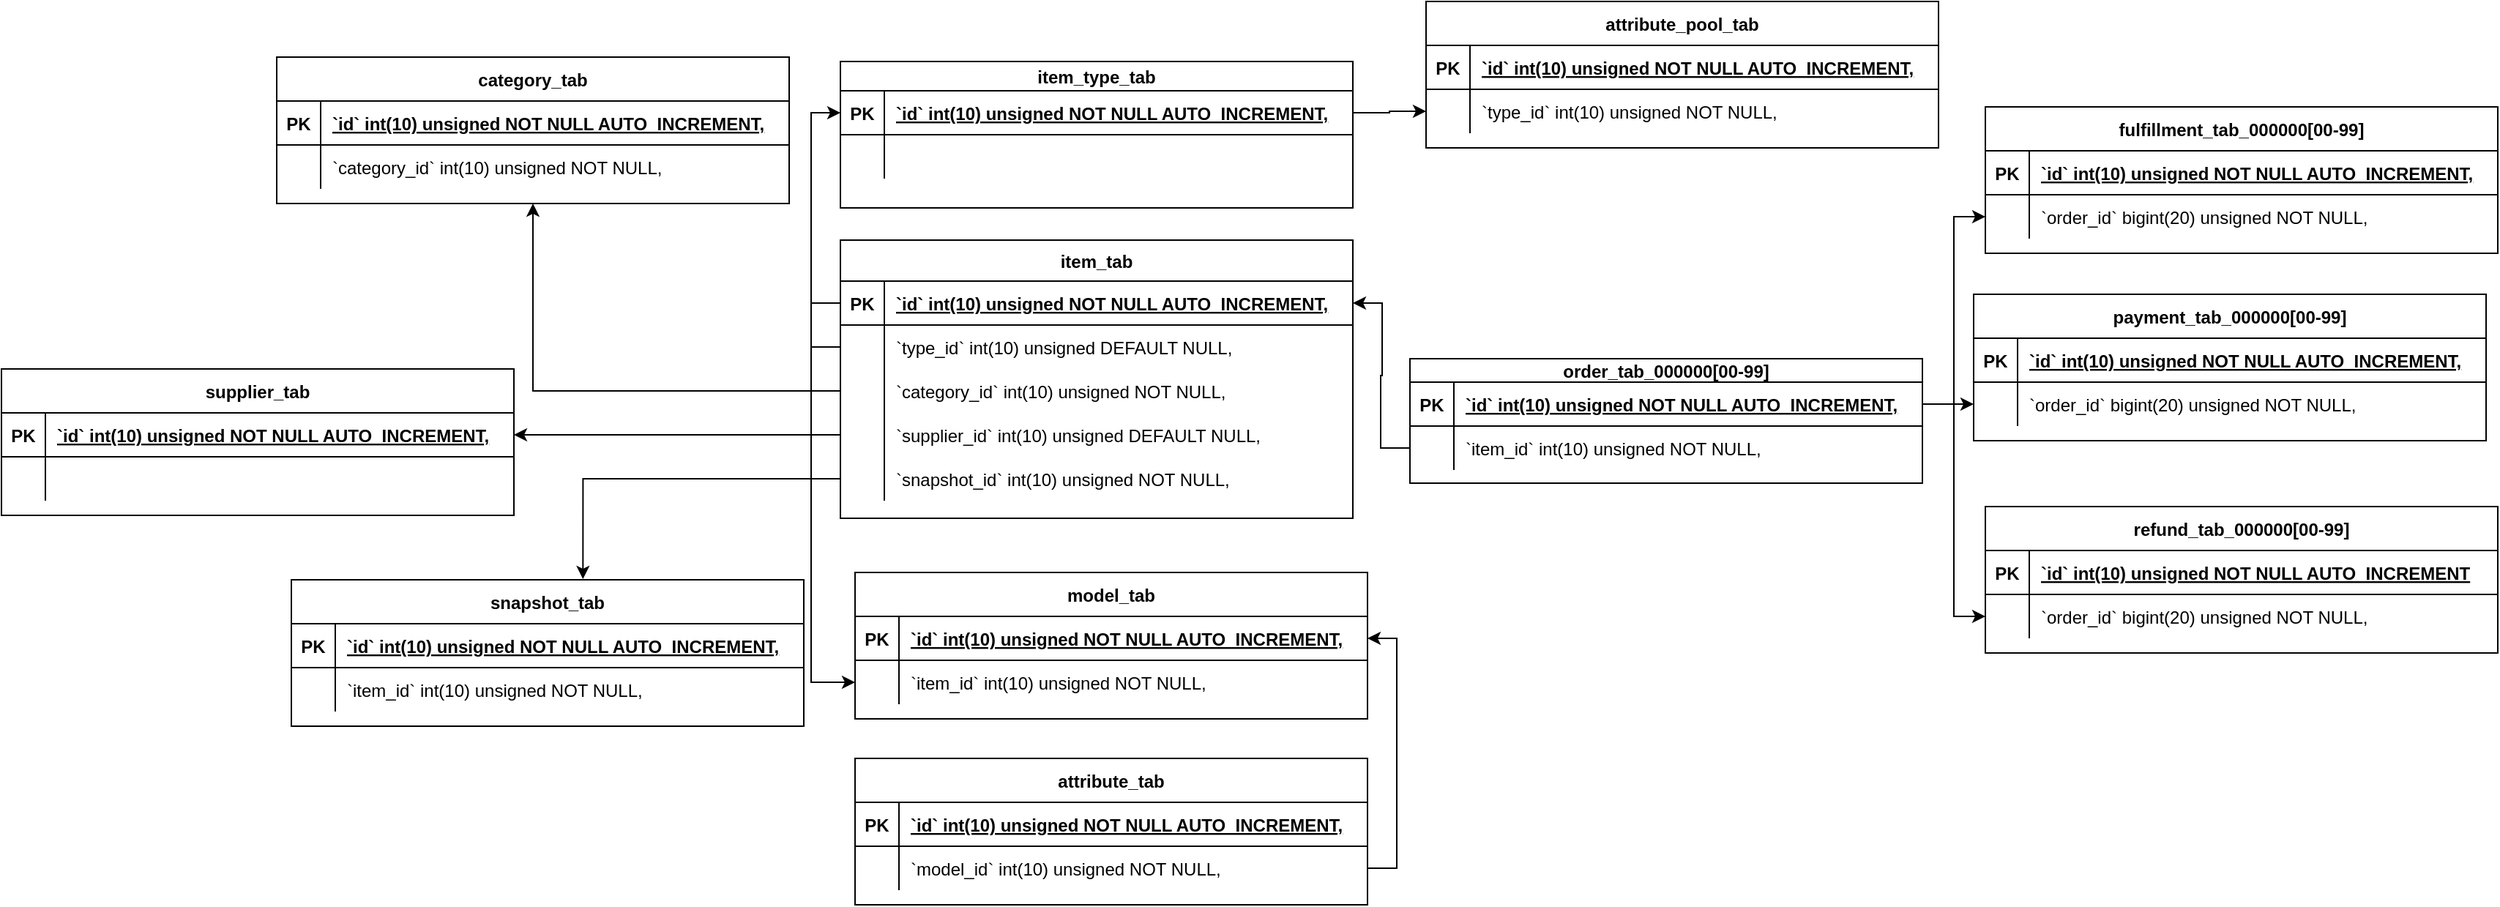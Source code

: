 <mxfile version="20.0.4" type="github">
  <diagram id="YVWz3Q4HVlTAE5PijQze" name="Page-1">
    <mxGraphModel dx="3206" dy="776" grid="1" gridSize="10" guides="1" tooltips="1" connect="1" arrows="1" fold="1" page="1" pageScale="1" pageWidth="827" pageHeight="1169" math="0" shadow="0">
      <root>
        <mxCell id="0" />
        <mxCell id="1" parent="0" />
        <mxCell id="75eRCc6HYbHIuFzapap6-1" value="order_tab_000000[00-99]" style="shape=table;startSize=16;container=1;collapsible=1;childLayout=tableLayout;fixedRows=1;rowLines=0;fontStyle=1;align=center;resizeLast=1;" vertex="1" parent="1">
          <mxGeometry x="-81" y="384" width="350" height="85" as="geometry" />
        </mxCell>
        <mxCell id="75eRCc6HYbHIuFzapap6-2" value="" style="shape=tableRow;horizontal=0;startSize=0;swimlaneHead=0;swimlaneBody=0;fillColor=none;collapsible=0;dropTarget=0;points=[[0,0.5],[1,0.5]];portConstraint=eastwest;top=0;left=0;right=0;bottom=1;" vertex="1" parent="75eRCc6HYbHIuFzapap6-1">
          <mxGeometry y="16" width="350" height="30" as="geometry" />
        </mxCell>
        <mxCell id="75eRCc6HYbHIuFzapap6-3" value="PK" style="shape=partialRectangle;connectable=0;fillColor=none;top=0;left=0;bottom=0;right=0;fontStyle=1;overflow=hidden;" vertex="1" parent="75eRCc6HYbHIuFzapap6-2">
          <mxGeometry width="30" height="30" as="geometry">
            <mxRectangle width="30" height="30" as="alternateBounds" />
          </mxGeometry>
        </mxCell>
        <mxCell id="75eRCc6HYbHIuFzapap6-4" value="`id` int(10) unsigned NOT NULL AUTO_INCREMENT," style="shape=partialRectangle;connectable=0;fillColor=none;top=0;left=0;bottom=0;right=0;align=left;spacingLeft=6;fontStyle=5;overflow=hidden;" vertex="1" parent="75eRCc6HYbHIuFzapap6-2">
          <mxGeometry x="30" width="320" height="30" as="geometry">
            <mxRectangle width="320" height="30" as="alternateBounds" />
          </mxGeometry>
        </mxCell>
        <mxCell id="75eRCc6HYbHIuFzapap6-5" value="" style="shape=tableRow;horizontal=0;startSize=0;swimlaneHead=0;swimlaneBody=0;fillColor=none;collapsible=0;dropTarget=0;points=[[0,0.5],[1,0.5]];portConstraint=eastwest;top=0;left=0;right=0;bottom=0;" vertex="1" parent="75eRCc6HYbHIuFzapap6-1">
          <mxGeometry y="46" width="350" height="30" as="geometry" />
        </mxCell>
        <mxCell id="75eRCc6HYbHIuFzapap6-6" value="" style="shape=partialRectangle;connectable=0;fillColor=none;top=0;left=0;bottom=0;right=0;editable=1;overflow=hidden;" vertex="1" parent="75eRCc6HYbHIuFzapap6-5">
          <mxGeometry width="30" height="30" as="geometry">
            <mxRectangle width="30" height="30" as="alternateBounds" />
          </mxGeometry>
        </mxCell>
        <mxCell id="75eRCc6HYbHIuFzapap6-7" value="`item_id` int(10) unsigned NOT NULL," style="shape=partialRectangle;connectable=0;fillColor=none;top=0;left=0;bottom=0;right=0;align=left;spacingLeft=6;overflow=hidden;" vertex="1" parent="75eRCc6HYbHIuFzapap6-5">
          <mxGeometry x="30" width="320" height="30" as="geometry">
            <mxRectangle width="320" height="30" as="alternateBounds" />
          </mxGeometry>
        </mxCell>
        <mxCell id="75eRCc6HYbHIuFzapap6-11" value="fulfillment_tab_000000[00-99]" style="shape=table;startSize=30;container=1;collapsible=1;childLayout=tableLayout;fixedRows=1;rowLines=0;fontStyle=1;align=center;resizeLast=1;" vertex="1" parent="1">
          <mxGeometry x="312" y="212" width="350" height="100" as="geometry" />
        </mxCell>
        <mxCell id="75eRCc6HYbHIuFzapap6-12" value="" style="shape=tableRow;horizontal=0;startSize=0;swimlaneHead=0;swimlaneBody=0;fillColor=none;collapsible=0;dropTarget=0;points=[[0,0.5],[1,0.5]];portConstraint=eastwest;top=0;left=0;right=0;bottom=1;" vertex="1" parent="75eRCc6HYbHIuFzapap6-11">
          <mxGeometry y="30" width="350" height="30" as="geometry" />
        </mxCell>
        <mxCell id="75eRCc6HYbHIuFzapap6-13" value="PK" style="shape=partialRectangle;connectable=0;fillColor=none;top=0;left=0;bottom=0;right=0;fontStyle=1;overflow=hidden;" vertex="1" parent="75eRCc6HYbHIuFzapap6-12">
          <mxGeometry width="30" height="30" as="geometry">
            <mxRectangle width="30" height="30" as="alternateBounds" />
          </mxGeometry>
        </mxCell>
        <mxCell id="75eRCc6HYbHIuFzapap6-14" value="`id` int(10) unsigned NOT NULL AUTO_INCREMENT," style="shape=partialRectangle;connectable=0;fillColor=none;top=0;left=0;bottom=0;right=0;align=left;spacingLeft=6;fontStyle=5;overflow=hidden;" vertex="1" parent="75eRCc6HYbHIuFzapap6-12">
          <mxGeometry x="30" width="320" height="30" as="geometry">
            <mxRectangle width="320" height="30" as="alternateBounds" />
          </mxGeometry>
        </mxCell>
        <mxCell id="75eRCc6HYbHIuFzapap6-15" value="" style="shape=tableRow;horizontal=0;startSize=0;swimlaneHead=0;swimlaneBody=0;fillColor=none;collapsible=0;dropTarget=0;points=[[0,0.5],[1,0.5]];portConstraint=eastwest;top=0;left=0;right=0;bottom=0;" vertex="1" parent="75eRCc6HYbHIuFzapap6-11">
          <mxGeometry y="60" width="350" height="30" as="geometry" />
        </mxCell>
        <mxCell id="75eRCc6HYbHIuFzapap6-16" value="" style="shape=partialRectangle;connectable=0;fillColor=none;top=0;left=0;bottom=0;right=0;editable=1;overflow=hidden;" vertex="1" parent="75eRCc6HYbHIuFzapap6-15">
          <mxGeometry width="30" height="30" as="geometry">
            <mxRectangle width="30" height="30" as="alternateBounds" />
          </mxGeometry>
        </mxCell>
        <mxCell id="75eRCc6HYbHIuFzapap6-17" value="`order_id` bigint(20) unsigned NOT NULL," style="shape=partialRectangle;connectable=0;fillColor=none;top=0;left=0;bottom=0;right=0;align=left;spacingLeft=6;overflow=hidden;" vertex="1" parent="75eRCc6HYbHIuFzapap6-15">
          <mxGeometry x="30" width="320" height="30" as="geometry">
            <mxRectangle width="320" height="30" as="alternateBounds" />
          </mxGeometry>
        </mxCell>
        <mxCell id="75eRCc6HYbHIuFzapap6-32" value="refund_tab_000000[00-99]" style="shape=table;startSize=30;container=1;collapsible=1;childLayout=tableLayout;fixedRows=1;rowLines=0;fontStyle=1;align=center;resizeLast=1;" vertex="1" parent="1">
          <mxGeometry x="312" y="485" width="350" height="100" as="geometry" />
        </mxCell>
        <mxCell id="75eRCc6HYbHIuFzapap6-33" value="" style="shape=tableRow;horizontal=0;startSize=0;swimlaneHead=0;swimlaneBody=0;fillColor=none;collapsible=0;dropTarget=0;points=[[0,0.5],[1,0.5]];portConstraint=eastwest;top=0;left=0;right=0;bottom=1;" vertex="1" parent="75eRCc6HYbHIuFzapap6-32">
          <mxGeometry y="30" width="350" height="30" as="geometry" />
        </mxCell>
        <mxCell id="75eRCc6HYbHIuFzapap6-34" value="PK" style="shape=partialRectangle;connectable=0;fillColor=none;top=0;left=0;bottom=0;right=0;fontStyle=1;overflow=hidden;" vertex="1" parent="75eRCc6HYbHIuFzapap6-33">
          <mxGeometry width="30" height="30" as="geometry">
            <mxRectangle width="30" height="30" as="alternateBounds" />
          </mxGeometry>
        </mxCell>
        <mxCell id="75eRCc6HYbHIuFzapap6-35" value="`id` int(10) unsigned NOT NULL AUTO_INCREMENT" style="shape=partialRectangle;connectable=0;fillColor=none;top=0;left=0;bottom=0;right=0;align=left;spacingLeft=6;fontStyle=5;overflow=hidden;" vertex="1" parent="75eRCc6HYbHIuFzapap6-33">
          <mxGeometry x="30" width="320" height="30" as="geometry">
            <mxRectangle width="320" height="30" as="alternateBounds" />
          </mxGeometry>
        </mxCell>
        <mxCell id="75eRCc6HYbHIuFzapap6-36" value="" style="shape=tableRow;horizontal=0;startSize=0;swimlaneHead=0;swimlaneBody=0;fillColor=none;collapsible=0;dropTarget=0;points=[[0,0.5],[1,0.5]];portConstraint=eastwest;top=0;left=0;right=0;bottom=0;" vertex="1" parent="75eRCc6HYbHIuFzapap6-32">
          <mxGeometry y="60" width="350" height="30" as="geometry" />
        </mxCell>
        <mxCell id="75eRCc6HYbHIuFzapap6-37" value="" style="shape=partialRectangle;connectable=0;fillColor=none;top=0;left=0;bottom=0;right=0;editable=1;overflow=hidden;" vertex="1" parent="75eRCc6HYbHIuFzapap6-36">
          <mxGeometry width="30" height="30" as="geometry">
            <mxRectangle width="30" height="30" as="alternateBounds" />
          </mxGeometry>
        </mxCell>
        <mxCell id="75eRCc6HYbHIuFzapap6-38" value="`order_id` bigint(20) unsigned NOT NULL," style="shape=partialRectangle;connectable=0;fillColor=none;top=0;left=0;bottom=0;right=0;align=left;spacingLeft=6;overflow=hidden;" vertex="1" parent="75eRCc6HYbHIuFzapap6-36">
          <mxGeometry x="30" width="320" height="30" as="geometry">
            <mxRectangle width="320" height="30" as="alternateBounds" />
          </mxGeometry>
        </mxCell>
        <mxCell id="75eRCc6HYbHIuFzapap6-39" style="edgeStyle=orthogonalEdgeStyle;rounded=0;orthogonalLoop=1;jettySize=auto;html=1;exitX=1;exitY=0.5;exitDx=0;exitDy=0;entryX=0;entryY=0.5;entryDx=0;entryDy=0;" edge="1" parent="1" source="75eRCc6HYbHIuFzapap6-2" target="75eRCc6HYbHIuFzapap6-36">
          <mxGeometry relative="1" as="geometry" />
        </mxCell>
        <mxCell id="75eRCc6HYbHIuFzapap6-41" style="edgeStyle=orthogonalEdgeStyle;rounded=0;orthogonalLoop=1;jettySize=auto;html=1;exitX=1;exitY=0.5;exitDx=0;exitDy=0;entryX=0;entryY=0.5;entryDx=0;entryDy=0;" edge="1" parent="1" source="75eRCc6HYbHIuFzapap6-2" target="75eRCc6HYbHIuFzapap6-15">
          <mxGeometry relative="1" as="geometry" />
        </mxCell>
        <mxCell id="75eRCc6HYbHIuFzapap6-67" value="payment_tab_000000[00-99]" style="shape=table;startSize=30;container=1;collapsible=1;childLayout=tableLayout;fixedRows=1;rowLines=0;fontStyle=1;align=center;resizeLast=1;" vertex="1" parent="1">
          <mxGeometry x="304" y="340" width="350" height="100" as="geometry" />
        </mxCell>
        <mxCell id="75eRCc6HYbHIuFzapap6-68" value="" style="shape=tableRow;horizontal=0;startSize=0;swimlaneHead=0;swimlaneBody=0;fillColor=none;collapsible=0;dropTarget=0;points=[[0,0.5],[1,0.5]];portConstraint=eastwest;top=0;left=0;right=0;bottom=1;" vertex="1" parent="75eRCc6HYbHIuFzapap6-67">
          <mxGeometry y="30" width="350" height="30" as="geometry" />
        </mxCell>
        <mxCell id="75eRCc6HYbHIuFzapap6-69" value="PK" style="shape=partialRectangle;connectable=0;fillColor=none;top=0;left=0;bottom=0;right=0;fontStyle=1;overflow=hidden;" vertex="1" parent="75eRCc6HYbHIuFzapap6-68">
          <mxGeometry width="30" height="30" as="geometry">
            <mxRectangle width="30" height="30" as="alternateBounds" />
          </mxGeometry>
        </mxCell>
        <mxCell id="75eRCc6HYbHIuFzapap6-70" value="`id` int(10) unsigned NOT NULL AUTO_INCREMENT," style="shape=partialRectangle;connectable=0;fillColor=none;top=0;left=0;bottom=0;right=0;align=left;spacingLeft=6;fontStyle=5;overflow=hidden;" vertex="1" parent="75eRCc6HYbHIuFzapap6-68">
          <mxGeometry x="30" width="320" height="30" as="geometry">
            <mxRectangle width="320" height="30" as="alternateBounds" />
          </mxGeometry>
        </mxCell>
        <mxCell id="75eRCc6HYbHIuFzapap6-71" value="" style="shape=tableRow;horizontal=0;startSize=0;swimlaneHead=0;swimlaneBody=0;fillColor=none;collapsible=0;dropTarget=0;points=[[0,0.5],[1,0.5]];portConstraint=eastwest;top=0;left=0;right=0;bottom=0;" vertex="1" parent="75eRCc6HYbHIuFzapap6-67">
          <mxGeometry y="60" width="350" height="30" as="geometry" />
        </mxCell>
        <mxCell id="75eRCc6HYbHIuFzapap6-72" value="" style="shape=partialRectangle;connectable=0;fillColor=none;top=0;left=0;bottom=0;right=0;editable=1;overflow=hidden;" vertex="1" parent="75eRCc6HYbHIuFzapap6-71">
          <mxGeometry width="30" height="30" as="geometry">
            <mxRectangle width="30" height="30" as="alternateBounds" />
          </mxGeometry>
        </mxCell>
        <mxCell id="75eRCc6HYbHIuFzapap6-73" value="`order_id` bigint(20) unsigned NOT NULL," style="shape=partialRectangle;connectable=0;fillColor=none;top=0;left=0;bottom=0;right=0;align=left;spacingLeft=6;overflow=hidden;" vertex="1" parent="75eRCc6HYbHIuFzapap6-71">
          <mxGeometry x="30" width="320" height="30" as="geometry">
            <mxRectangle width="320" height="30" as="alternateBounds" />
          </mxGeometry>
        </mxCell>
        <mxCell id="75eRCc6HYbHIuFzapap6-74" value="item_tab" style="shape=table;startSize=28;container=1;collapsible=1;childLayout=tableLayout;fixedRows=1;rowLines=0;fontStyle=1;align=center;resizeLast=1;" vertex="1" parent="1">
          <mxGeometry x="-470" y="303" width="350" height="190" as="geometry" />
        </mxCell>
        <mxCell id="75eRCc6HYbHIuFzapap6-75" value="" style="shape=tableRow;horizontal=0;startSize=0;swimlaneHead=0;swimlaneBody=0;fillColor=none;collapsible=0;dropTarget=0;points=[[0,0.5],[1,0.5]];portConstraint=eastwest;top=0;left=0;right=0;bottom=1;" vertex="1" parent="75eRCc6HYbHIuFzapap6-74">
          <mxGeometry y="28" width="350" height="30" as="geometry" />
        </mxCell>
        <mxCell id="75eRCc6HYbHIuFzapap6-76" value="PK" style="shape=partialRectangle;connectable=0;fillColor=none;top=0;left=0;bottom=0;right=0;fontStyle=1;overflow=hidden;" vertex="1" parent="75eRCc6HYbHIuFzapap6-75">
          <mxGeometry width="30" height="30" as="geometry">
            <mxRectangle width="30" height="30" as="alternateBounds" />
          </mxGeometry>
        </mxCell>
        <mxCell id="75eRCc6HYbHIuFzapap6-77" value="`id` int(10) unsigned NOT NULL AUTO_INCREMENT," style="shape=partialRectangle;connectable=0;fillColor=none;top=0;left=0;bottom=0;right=0;align=left;spacingLeft=6;fontStyle=5;overflow=hidden;" vertex="1" parent="75eRCc6HYbHIuFzapap6-75">
          <mxGeometry x="30" width="320" height="30" as="geometry">
            <mxRectangle width="320" height="30" as="alternateBounds" />
          </mxGeometry>
        </mxCell>
        <mxCell id="75eRCc6HYbHIuFzapap6-78" value="" style="shape=tableRow;horizontal=0;startSize=0;swimlaneHead=0;swimlaneBody=0;fillColor=none;collapsible=0;dropTarget=0;points=[[0,0.5],[1,0.5]];portConstraint=eastwest;top=0;left=0;right=0;bottom=0;" vertex="1" parent="75eRCc6HYbHIuFzapap6-74">
          <mxGeometry y="58" width="350" height="30" as="geometry" />
        </mxCell>
        <mxCell id="75eRCc6HYbHIuFzapap6-79" value="" style="shape=partialRectangle;connectable=0;fillColor=none;top=0;left=0;bottom=0;right=0;editable=1;overflow=hidden;" vertex="1" parent="75eRCc6HYbHIuFzapap6-78">
          <mxGeometry width="30" height="30" as="geometry">
            <mxRectangle width="30" height="30" as="alternateBounds" />
          </mxGeometry>
        </mxCell>
        <mxCell id="75eRCc6HYbHIuFzapap6-80" value="`type_id` int(10) unsigned DEFAULT NULL," style="shape=partialRectangle;connectable=0;fillColor=none;top=0;left=0;bottom=0;right=0;align=left;spacingLeft=6;overflow=hidden;" vertex="1" parent="75eRCc6HYbHIuFzapap6-78">
          <mxGeometry x="30" width="320" height="30" as="geometry">
            <mxRectangle width="320" height="30" as="alternateBounds" />
          </mxGeometry>
        </mxCell>
        <mxCell id="75eRCc6HYbHIuFzapap6-81" value="" style="shape=tableRow;horizontal=0;startSize=0;swimlaneHead=0;swimlaneBody=0;fillColor=none;collapsible=0;dropTarget=0;points=[[0,0.5],[1,0.5]];portConstraint=eastwest;top=0;left=0;right=0;bottom=0;" vertex="1" parent="75eRCc6HYbHIuFzapap6-74">
          <mxGeometry y="88" width="350" height="30" as="geometry" />
        </mxCell>
        <mxCell id="75eRCc6HYbHIuFzapap6-82" value="" style="shape=partialRectangle;connectable=0;fillColor=none;top=0;left=0;bottom=0;right=0;editable=1;overflow=hidden;" vertex="1" parent="75eRCc6HYbHIuFzapap6-81">
          <mxGeometry width="30" height="30" as="geometry">
            <mxRectangle width="30" height="30" as="alternateBounds" />
          </mxGeometry>
        </mxCell>
        <mxCell id="75eRCc6HYbHIuFzapap6-83" value="`category_id` int(10) unsigned NOT NULL," style="shape=partialRectangle;connectable=0;fillColor=none;top=0;left=0;bottom=0;right=0;align=left;spacingLeft=6;overflow=hidden;" vertex="1" parent="75eRCc6HYbHIuFzapap6-81">
          <mxGeometry x="30" width="320" height="30" as="geometry">
            <mxRectangle width="320" height="30" as="alternateBounds" />
          </mxGeometry>
        </mxCell>
        <mxCell id="75eRCc6HYbHIuFzapap6-84" value="" style="shape=tableRow;horizontal=0;startSize=0;swimlaneHead=0;swimlaneBody=0;fillColor=none;collapsible=0;dropTarget=0;points=[[0,0.5],[1,0.5]];portConstraint=eastwest;top=0;left=0;right=0;bottom=0;" vertex="1" parent="75eRCc6HYbHIuFzapap6-74">
          <mxGeometry y="118" width="350" height="30" as="geometry" />
        </mxCell>
        <mxCell id="75eRCc6HYbHIuFzapap6-85" value="" style="shape=partialRectangle;connectable=0;fillColor=none;top=0;left=0;bottom=0;right=0;editable=1;overflow=hidden;" vertex="1" parent="75eRCc6HYbHIuFzapap6-84">
          <mxGeometry width="30" height="30" as="geometry">
            <mxRectangle width="30" height="30" as="alternateBounds" />
          </mxGeometry>
        </mxCell>
        <mxCell id="75eRCc6HYbHIuFzapap6-86" value="`supplier_id` int(10) unsigned DEFAULT NULL," style="shape=partialRectangle;connectable=0;fillColor=none;top=0;left=0;bottom=0;right=0;align=left;spacingLeft=6;overflow=hidden;" vertex="1" parent="75eRCc6HYbHIuFzapap6-84">
          <mxGeometry x="30" width="320" height="30" as="geometry">
            <mxRectangle width="320" height="30" as="alternateBounds" />
          </mxGeometry>
        </mxCell>
        <mxCell id="75eRCc6HYbHIuFzapap6-87" value="" style="shape=tableRow;horizontal=0;startSize=0;swimlaneHead=0;swimlaneBody=0;fillColor=none;collapsible=0;dropTarget=0;points=[[0,0.5],[1,0.5]];portConstraint=eastwest;top=0;left=0;right=0;bottom=0;" vertex="1" parent="75eRCc6HYbHIuFzapap6-74">
          <mxGeometry y="148" width="350" height="30" as="geometry" />
        </mxCell>
        <mxCell id="75eRCc6HYbHIuFzapap6-88" value="" style="shape=partialRectangle;connectable=0;fillColor=none;top=0;left=0;bottom=0;right=0;editable=1;overflow=hidden;" vertex="1" parent="75eRCc6HYbHIuFzapap6-87">
          <mxGeometry width="30" height="30" as="geometry">
            <mxRectangle width="30" height="30" as="alternateBounds" />
          </mxGeometry>
        </mxCell>
        <mxCell id="75eRCc6HYbHIuFzapap6-89" value="`snapshot_id` int(10) unsigned NOT NULL," style="shape=partialRectangle;connectable=0;fillColor=none;top=0;left=0;bottom=0;right=0;align=left;spacingLeft=6;overflow=hidden;" vertex="1" parent="75eRCc6HYbHIuFzapap6-87">
          <mxGeometry x="30" width="320" height="30" as="geometry">
            <mxRectangle width="320" height="30" as="alternateBounds" />
          </mxGeometry>
        </mxCell>
        <mxCell id="75eRCc6HYbHIuFzapap6-90" value="item_type_tab" style="shape=table;startSize=20;container=1;collapsible=1;childLayout=tableLayout;fixedRows=1;rowLines=0;fontStyle=1;align=center;resizeLast=1;" vertex="1" parent="1">
          <mxGeometry x="-470" y="181" width="350" height="100" as="geometry" />
        </mxCell>
        <mxCell id="75eRCc6HYbHIuFzapap6-91" value="" style="shape=tableRow;horizontal=0;startSize=0;swimlaneHead=0;swimlaneBody=0;fillColor=none;collapsible=0;dropTarget=0;points=[[0,0.5],[1,0.5]];portConstraint=eastwest;top=0;left=0;right=0;bottom=1;" vertex="1" parent="75eRCc6HYbHIuFzapap6-90">
          <mxGeometry y="20" width="350" height="30" as="geometry" />
        </mxCell>
        <mxCell id="75eRCc6HYbHIuFzapap6-92" value="PK" style="shape=partialRectangle;connectable=0;fillColor=none;top=0;left=0;bottom=0;right=0;fontStyle=1;overflow=hidden;" vertex="1" parent="75eRCc6HYbHIuFzapap6-91">
          <mxGeometry width="30" height="30" as="geometry">
            <mxRectangle width="30" height="30" as="alternateBounds" />
          </mxGeometry>
        </mxCell>
        <mxCell id="75eRCc6HYbHIuFzapap6-93" value="`id` int(10) unsigned NOT NULL AUTO_INCREMENT," style="shape=partialRectangle;connectable=0;fillColor=none;top=0;left=0;bottom=0;right=0;align=left;spacingLeft=6;fontStyle=5;overflow=hidden;" vertex="1" parent="75eRCc6HYbHIuFzapap6-91">
          <mxGeometry x="30" width="320" height="30" as="geometry">
            <mxRectangle width="320" height="30" as="alternateBounds" />
          </mxGeometry>
        </mxCell>
        <mxCell id="75eRCc6HYbHIuFzapap6-94" value="" style="shape=tableRow;horizontal=0;startSize=0;swimlaneHead=0;swimlaneBody=0;fillColor=none;collapsible=0;dropTarget=0;points=[[0,0.5],[1,0.5]];portConstraint=eastwest;top=0;left=0;right=0;bottom=0;" vertex="1" parent="75eRCc6HYbHIuFzapap6-90">
          <mxGeometry y="50" width="350" height="30" as="geometry" />
        </mxCell>
        <mxCell id="75eRCc6HYbHIuFzapap6-95" value="" style="shape=partialRectangle;connectable=0;fillColor=none;top=0;left=0;bottom=0;right=0;editable=1;overflow=hidden;" vertex="1" parent="75eRCc6HYbHIuFzapap6-94">
          <mxGeometry width="30" height="30" as="geometry">
            <mxRectangle width="30" height="30" as="alternateBounds" />
          </mxGeometry>
        </mxCell>
        <mxCell id="75eRCc6HYbHIuFzapap6-96" value="" style="shape=partialRectangle;connectable=0;fillColor=none;top=0;left=0;bottom=0;right=0;align=left;spacingLeft=6;overflow=hidden;" vertex="1" parent="75eRCc6HYbHIuFzapap6-94">
          <mxGeometry x="30" width="320" height="30" as="geometry">
            <mxRectangle width="320" height="30" as="alternateBounds" />
          </mxGeometry>
        </mxCell>
        <mxCell id="75eRCc6HYbHIuFzapap6-97" value="attribute_pool_tab" style="shape=table;startSize=30;container=1;collapsible=1;childLayout=tableLayout;fixedRows=1;rowLines=0;fontStyle=1;align=center;resizeLast=1;" vertex="1" parent="1">
          <mxGeometry x="-70" y="140" width="350" height="100" as="geometry" />
        </mxCell>
        <mxCell id="75eRCc6HYbHIuFzapap6-98" value="" style="shape=tableRow;horizontal=0;startSize=0;swimlaneHead=0;swimlaneBody=0;fillColor=none;collapsible=0;dropTarget=0;points=[[0,0.5],[1,0.5]];portConstraint=eastwest;top=0;left=0;right=0;bottom=1;" vertex="1" parent="75eRCc6HYbHIuFzapap6-97">
          <mxGeometry y="30" width="350" height="30" as="geometry" />
        </mxCell>
        <mxCell id="75eRCc6HYbHIuFzapap6-99" value="PK" style="shape=partialRectangle;connectable=0;fillColor=none;top=0;left=0;bottom=0;right=0;fontStyle=1;overflow=hidden;" vertex="1" parent="75eRCc6HYbHIuFzapap6-98">
          <mxGeometry width="30" height="30" as="geometry">
            <mxRectangle width="30" height="30" as="alternateBounds" />
          </mxGeometry>
        </mxCell>
        <mxCell id="75eRCc6HYbHIuFzapap6-100" value="`id` int(10) unsigned NOT NULL AUTO_INCREMENT," style="shape=partialRectangle;connectable=0;fillColor=none;top=0;left=0;bottom=0;right=0;align=left;spacingLeft=6;fontStyle=5;overflow=hidden;" vertex="1" parent="75eRCc6HYbHIuFzapap6-98">
          <mxGeometry x="30" width="320" height="30" as="geometry">
            <mxRectangle width="320" height="30" as="alternateBounds" />
          </mxGeometry>
        </mxCell>
        <mxCell id="75eRCc6HYbHIuFzapap6-101" value="" style="shape=tableRow;horizontal=0;startSize=0;swimlaneHead=0;swimlaneBody=0;fillColor=none;collapsible=0;dropTarget=0;points=[[0,0.5],[1,0.5]];portConstraint=eastwest;top=0;left=0;right=0;bottom=0;" vertex="1" parent="75eRCc6HYbHIuFzapap6-97">
          <mxGeometry y="60" width="350" height="30" as="geometry" />
        </mxCell>
        <mxCell id="75eRCc6HYbHIuFzapap6-102" value="" style="shape=partialRectangle;connectable=0;fillColor=none;top=0;left=0;bottom=0;right=0;editable=1;overflow=hidden;" vertex="1" parent="75eRCc6HYbHIuFzapap6-101">
          <mxGeometry width="30" height="30" as="geometry">
            <mxRectangle width="30" height="30" as="alternateBounds" />
          </mxGeometry>
        </mxCell>
        <mxCell id="75eRCc6HYbHIuFzapap6-103" value="`type_id` int(10) unsigned NOT NULL," style="shape=partialRectangle;connectable=0;fillColor=none;top=0;left=0;bottom=0;right=0;align=left;spacingLeft=6;overflow=hidden;" vertex="1" parent="75eRCc6HYbHIuFzapap6-101">
          <mxGeometry x="30" width="320" height="30" as="geometry">
            <mxRectangle width="320" height="30" as="alternateBounds" />
          </mxGeometry>
        </mxCell>
        <mxCell id="75eRCc6HYbHIuFzapap6-104" value="category_tab" style="shape=table;startSize=30;container=1;collapsible=1;childLayout=tableLayout;fixedRows=1;rowLines=0;fontStyle=1;align=center;resizeLast=1;" vertex="1" parent="1">
          <mxGeometry x="-855" y="178" width="350" height="100" as="geometry" />
        </mxCell>
        <mxCell id="75eRCc6HYbHIuFzapap6-105" value="" style="shape=tableRow;horizontal=0;startSize=0;swimlaneHead=0;swimlaneBody=0;fillColor=none;collapsible=0;dropTarget=0;points=[[0,0.5],[1,0.5]];portConstraint=eastwest;top=0;left=0;right=0;bottom=1;" vertex="1" parent="75eRCc6HYbHIuFzapap6-104">
          <mxGeometry y="30" width="350" height="30" as="geometry" />
        </mxCell>
        <mxCell id="75eRCc6HYbHIuFzapap6-106" value="PK" style="shape=partialRectangle;connectable=0;fillColor=none;top=0;left=0;bottom=0;right=0;fontStyle=1;overflow=hidden;" vertex="1" parent="75eRCc6HYbHIuFzapap6-105">
          <mxGeometry width="30" height="30" as="geometry">
            <mxRectangle width="30" height="30" as="alternateBounds" />
          </mxGeometry>
        </mxCell>
        <mxCell id="75eRCc6HYbHIuFzapap6-107" value="`id` int(10) unsigned NOT NULL AUTO_INCREMENT," style="shape=partialRectangle;connectable=0;fillColor=none;top=0;left=0;bottom=0;right=0;align=left;spacingLeft=6;fontStyle=5;overflow=hidden;" vertex="1" parent="75eRCc6HYbHIuFzapap6-105">
          <mxGeometry x="30" width="320" height="30" as="geometry">
            <mxRectangle width="320" height="30" as="alternateBounds" />
          </mxGeometry>
        </mxCell>
        <mxCell id="75eRCc6HYbHIuFzapap6-108" value="" style="shape=tableRow;horizontal=0;startSize=0;swimlaneHead=0;swimlaneBody=0;fillColor=none;collapsible=0;dropTarget=0;points=[[0,0.5],[1,0.5]];portConstraint=eastwest;top=0;left=0;right=0;bottom=0;" vertex="1" parent="75eRCc6HYbHIuFzapap6-104">
          <mxGeometry y="60" width="350" height="30" as="geometry" />
        </mxCell>
        <mxCell id="75eRCc6HYbHIuFzapap6-109" value="" style="shape=partialRectangle;connectable=0;fillColor=none;top=0;left=0;bottom=0;right=0;editable=1;overflow=hidden;" vertex="1" parent="75eRCc6HYbHIuFzapap6-108">
          <mxGeometry width="30" height="30" as="geometry">
            <mxRectangle width="30" height="30" as="alternateBounds" />
          </mxGeometry>
        </mxCell>
        <mxCell id="75eRCc6HYbHIuFzapap6-110" value="`category_id` int(10) unsigned NOT NULL," style="shape=partialRectangle;connectable=0;fillColor=none;top=0;left=0;bottom=0;right=0;align=left;spacingLeft=6;overflow=hidden;" vertex="1" parent="75eRCc6HYbHIuFzapap6-108">
          <mxGeometry x="30" width="320" height="30" as="geometry">
            <mxRectangle width="320" height="30" as="alternateBounds" />
          </mxGeometry>
        </mxCell>
        <mxCell id="75eRCc6HYbHIuFzapap6-111" value="supplier_tab" style="shape=table;startSize=30;container=1;collapsible=1;childLayout=tableLayout;fixedRows=1;rowLines=0;fontStyle=1;align=center;resizeLast=1;" vertex="1" parent="1">
          <mxGeometry x="-1043" y="391" width="350" height="100" as="geometry" />
        </mxCell>
        <mxCell id="75eRCc6HYbHIuFzapap6-112" value="" style="shape=tableRow;horizontal=0;startSize=0;swimlaneHead=0;swimlaneBody=0;fillColor=none;collapsible=0;dropTarget=0;points=[[0,0.5],[1,0.5]];portConstraint=eastwest;top=0;left=0;right=0;bottom=1;" vertex="1" parent="75eRCc6HYbHIuFzapap6-111">
          <mxGeometry y="30" width="350" height="30" as="geometry" />
        </mxCell>
        <mxCell id="75eRCc6HYbHIuFzapap6-113" value="PK" style="shape=partialRectangle;connectable=0;fillColor=none;top=0;left=0;bottom=0;right=0;fontStyle=1;overflow=hidden;" vertex="1" parent="75eRCc6HYbHIuFzapap6-112">
          <mxGeometry width="30" height="30" as="geometry">
            <mxRectangle width="30" height="30" as="alternateBounds" />
          </mxGeometry>
        </mxCell>
        <mxCell id="75eRCc6HYbHIuFzapap6-114" value="`id` int(10) unsigned NOT NULL AUTO_INCREMENT," style="shape=partialRectangle;connectable=0;fillColor=none;top=0;left=0;bottom=0;right=0;align=left;spacingLeft=6;fontStyle=5;overflow=hidden;" vertex="1" parent="75eRCc6HYbHIuFzapap6-112">
          <mxGeometry x="30" width="320" height="30" as="geometry">
            <mxRectangle width="320" height="30" as="alternateBounds" />
          </mxGeometry>
        </mxCell>
        <mxCell id="75eRCc6HYbHIuFzapap6-115" value="" style="shape=tableRow;horizontal=0;startSize=0;swimlaneHead=0;swimlaneBody=0;fillColor=none;collapsible=0;dropTarget=0;points=[[0,0.5],[1,0.5]];portConstraint=eastwest;top=0;left=0;right=0;bottom=0;" vertex="1" parent="75eRCc6HYbHIuFzapap6-111">
          <mxGeometry y="60" width="350" height="30" as="geometry" />
        </mxCell>
        <mxCell id="75eRCc6HYbHIuFzapap6-116" value="" style="shape=partialRectangle;connectable=0;fillColor=none;top=0;left=0;bottom=0;right=0;editable=1;overflow=hidden;" vertex="1" parent="75eRCc6HYbHIuFzapap6-115">
          <mxGeometry width="30" height="30" as="geometry">
            <mxRectangle width="30" height="30" as="alternateBounds" />
          </mxGeometry>
        </mxCell>
        <mxCell id="75eRCc6HYbHIuFzapap6-117" value="" style="shape=partialRectangle;connectable=0;fillColor=none;top=0;left=0;bottom=0;right=0;align=left;spacingLeft=6;overflow=hidden;" vertex="1" parent="75eRCc6HYbHIuFzapap6-115">
          <mxGeometry x="30" width="320" height="30" as="geometry">
            <mxRectangle width="320" height="30" as="alternateBounds" />
          </mxGeometry>
        </mxCell>
        <mxCell id="75eRCc6HYbHIuFzapap6-118" value="snapshot_tab" style="shape=table;startSize=30;container=1;collapsible=1;childLayout=tableLayout;fixedRows=1;rowLines=0;fontStyle=1;align=center;resizeLast=1;" vertex="1" parent="1">
          <mxGeometry x="-845" y="535" width="350" height="100" as="geometry" />
        </mxCell>
        <mxCell id="75eRCc6HYbHIuFzapap6-119" value="" style="shape=tableRow;horizontal=0;startSize=0;swimlaneHead=0;swimlaneBody=0;fillColor=none;collapsible=0;dropTarget=0;points=[[0,0.5],[1,0.5]];portConstraint=eastwest;top=0;left=0;right=0;bottom=1;" vertex="1" parent="75eRCc6HYbHIuFzapap6-118">
          <mxGeometry y="30" width="350" height="30" as="geometry" />
        </mxCell>
        <mxCell id="75eRCc6HYbHIuFzapap6-120" value="PK" style="shape=partialRectangle;connectable=0;fillColor=none;top=0;left=0;bottom=0;right=0;fontStyle=1;overflow=hidden;" vertex="1" parent="75eRCc6HYbHIuFzapap6-119">
          <mxGeometry width="30" height="30" as="geometry">
            <mxRectangle width="30" height="30" as="alternateBounds" />
          </mxGeometry>
        </mxCell>
        <mxCell id="75eRCc6HYbHIuFzapap6-121" value="`id` int(10) unsigned NOT NULL AUTO_INCREMENT," style="shape=partialRectangle;connectable=0;fillColor=none;top=0;left=0;bottom=0;right=0;align=left;spacingLeft=6;fontStyle=5;overflow=hidden;" vertex="1" parent="75eRCc6HYbHIuFzapap6-119">
          <mxGeometry x="30" width="320" height="30" as="geometry">
            <mxRectangle width="320" height="30" as="alternateBounds" />
          </mxGeometry>
        </mxCell>
        <mxCell id="75eRCc6HYbHIuFzapap6-122" value="" style="shape=tableRow;horizontal=0;startSize=0;swimlaneHead=0;swimlaneBody=0;fillColor=none;collapsible=0;dropTarget=0;points=[[0,0.5],[1,0.5]];portConstraint=eastwest;top=0;left=0;right=0;bottom=0;" vertex="1" parent="75eRCc6HYbHIuFzapap6-118">
          <mxGeometry y="60" width="350" height="30" as="geometry" />
        </mxCell>
        <mxCell id="75eRCc6HYbHIuFzapap6-123" value="" style="shape=partialRectangle;connectable=0;fillColor=none;top=0;left=0;bottom=0;right=0;editable=1;overflow=hidden;" vertex="1" parent="75eRCc6HYbHIuFzapap6-122">
          <mxGeometry width="30" height="30" as="geometry">
            <mxRectangle width="30" height="30" as="alternateBounds" />
          </mxGeometry>
        </mxCell>
        <mxCell id="75eRCc6HYbHIuFzapap6-124" value="`item_id` int(10) unsigned NOT NULL," style="shape=partialRectangle;connectable=0;fillColor=none;top=0;left=0;bottom=0;right=0;align=left;spacingLeft=6;overflow=hidden;" vertex="1" parent="75eRCc6HYbHIuFzapap6-122">
          <mxGeometry x="30" width="320" height="30" as="geometry">
            <mxRectangle width="320" height="30" as="alternateBounds" />
          </mxGeometry>
        </mxCell>
        <mxCell id="75eRCc6HYbHIuFzapap6-139" style="edgeStyle=orthogonalEdgeStyle;rounded=0;orthogonalLoop=1;jettySize=auto;html=1;exitX=1;exitY=0.5;exitDx=0;exitDy=0;entryX=0;entryY=0.5;entryDx=0;entryDy=0;" edge="1" parent="1" source="75eRCc6HYbHIuFzapap6-2" target="75eRCc6HYbHIuFzapap6-71">
          <mxGeometry relative="1" as="geometry" />
        </mxCell>
        <mxCell id="75eRCc6HYbHIuFzapap6-142" style="edgeStyle=orthogonalEdgeStyle;rounded=0;orthogonalLoop=1;jettySize=auto;html=1;exitX=0;exitY=0.5;exitDx=0;exitDy=0;entryX=1;entryY=0.5;entryDx=0;entryDy=0;" edge="1" parent="1" source="75eRCc6HYbHIuFzapap6-5" target="75eRCc6HYbHIuFzapap6-75">
          <mxGeometry relative="1" as="geometry" />
        </mxCell>
        <mxCell id="75eRCc6HYbHIuFzapap6-145" style="edgeStyle=orthogonalEdgeStyle;rounded=0;orthogonalLoop=1;jettySize=auto;html=1;exitX=0;exitY=0.5;exitDx=0;exitDy=0;entryX=0;entryY=0.5;entryDx=0;entryDy=0;" edge="1" parent="1" source="75eRCc6HYbHIuFzapap6-78" target="75eRCc6HYbHIuFzapap6-91">
          <mxGeometry relative="1" as="geometry" />
        </mxCell>
        <mxCell id="75eRCc6HYbHIuFzapap6-146" style="edgeStyle=orthogonalEdgeStyle;rounded=0;orthogonalLoop=1;jettySize=auto;html=1;exitX=1;exitY=0.5;exitDx=0;exitDy=0;entryX=0;entryY=0.5;entryDx=0;entryDy=0;" edge="1" parent="1" source="75eRCc6HYbHIuFzapap6-91" target="75eRCc6HYbHIuFzapap6-101">
          <mxGeometry relative="1" as="geometry" />
        </mxCell>
        <mxCell id="75eRCc6HYbHIuFzapap6-150" style="edgeStyle=orthogonalEdgeStyle;rounded=0;orthogonalLoop=1;jettySize=auto;html=1;exitX=0;exitY=0.5;exitDx=0;exitDy=0;entryX=0.5;entryY=1;entryDx=0;entryDy=0;" edge="1" parent="1" source="75eRCc6HYbHIuFzapap6-81" target="75eRCc6HYbHIuFzapap6-104">
          <mxGeometry relative="1" as="geometry" />
        </mxCell>
        <mxCell id="75eRCc6HYbHIuFzapap6-151" style="edgeStyle=orthogonalEdgeStyle;rounded=0;orthogonalLoop=1;jettySize=auto;html=1;exitX=0;exitY=0.5;exitDx=0;exitDy=0;" edge="1" parent="1" source="75eRCc6HYbHIuFzapap6-84" target="75eRCc6HYbHIuFzapap6-112">
          <mxGeometry relative="1" as="geometry" />
        </mxCell>
        <mxCell id="75eRCc6HYbHIuFzapap6-153" value="model_tab" style="shape=table;startSize=30;container=1;collapsible=1;childLayout=tableLayout;fixedRows=1;rowLines=0;fontStyle=1;align=center;resizeLast=1;" vertex="1" parent="1">
          <mxGeometry x="-460" y="530" width="350" height="100" as="geometry" />
        </mxCell>
        <mxCell id="75eRCc6HYbHIuFzapap6-154" value="" style="shape=tableRow;horizontal=0;startSize=0;swimlaneHead=0;swimlaneBody=0;fillColor=none;collapsible=0;dropTarget=0;points=[[0,0.5],[1,0.5]];portConstraint=eastwest;top=0;left=0;right=0;bottom=1;" vertex="1" parent="75eRCc6HYbHIuFzapap6-153">
          <mxGeometry y="30" width="350" height="30" as="geometry" />
        </mxCell>
        <mxCell id="75eRCc6HYbHIuFzapap6-155" value="PK" style="shape=partialRectangle;connectable=0;fillColor=none;top=0;left=0;bottom=0;right=0;fontStyle=1;overflow=hidden;" vertex="1" parent="75eRCc6HYbHIuFzapap6-154">
          <mxGeometry width="30" height="30" as="geometry">
            <mxRectangle width="30" height="30" as="alternateBounds" />
          </mxGeometry>
        </mxCell>
        <mxCell id="75eRCc6HYbHIuFzapap6-156" value="`id` int(10) unsigned NOT NULL AUTO_INCREMENT," style="shape=partialRectangle;connectable=0;fillColor=none;top=0;left=0;bottom=0;right=0;align=left;spacingLeft=6;fontStyle=5;overflow=hidden;" vertex="1" parent="75eRCc6HYbHIuFzapap6-154">
          <mxGeometry x="30" width="320" height="30" as="geometry">
            <mxRectangle width="320" height="30" as="alternateBounds" />
          </mxGeometry>
        </mxCell>
        <mxCell id="75eRCc6HYbHIuFzapap6-157" value="" style="shape=tableRow;horizontal=0;startSize=0;swimlaneHead=0;swimlaneBody=0;fillColor=none;collapsible=0;dropTarget=0;points=[[0,0.5],[1,0.5]];portConstraint=eastwest;top=0;left=0;right=0;bottom=0;" vertex="1" parent="75eRCc6HYbHIuFzapap6-153">
          <mxGeometry y="60" width="350" height="30" as="geometry" />
        </mxCell>
        <mxCell id="75eRCc6HYbHIuFzapap6-158" value="" style="shape=partialRectangle;connectable=0;fillColor=none;top=0;left=0;bottom=0;right=0;editable=1;overflow=hidden;" vertex="1" parent="75eRCc6HYbHIuFzapap6-157">
          <mxGeometry width="30" height="30" as="geometry">
            <mxRectangle width="30" height="30" as="alternateBounds" />
          </mxGeometry>
        </mxCell>
        <mxCell id="75eRCc6HYbHIuFzapap6-159" value="`item_id` int(10) unsigned NOT NULL," style="shape=partialRectangle;connectable=0;fillColor=none;top=0;left=0;bottom=0;right=0;align=left;spacingLeft=6;overflow=hidden;" vertex="1" parent="75eRCc6HYbHIuFzapap6-157">
          <mxGeometry x="30" width="320" height="30" as="geometry">
            <mxRectangle width="320" height="30" as="alternateBounds" />
          </mxGeometry>
        </mxCell>
        <mxCell id="75eRCc6HYbHIuFzapap6-160" value="attribute_tab" style="shape=table;startSize=30;container=1;collapsible=1;childLayout=tableLayout;fixedRows=1;rowLines=0;fontStyle=1;align=center;resizeLast=1;" vertex="1" parent="1">
          <mxGeometry x="-460" y="657" width="350" height="100" as="geometry" />
        </mxCell>
        <mxCell id="75eRCc6HYbHIuFzapap6-161" value="" style="shape=tableRow;horizontal=0;startSize=0;swimlaneHead=0;swimlaneBody=0;fillColor=none;collapsible=0;dropTarget=0;points=[[0,0.5],[1,0.5]];portConstraint=eastwest;top=0;left=0;right=0;bottom=1;" vertex="1" parent="75eRCc6HYbHIuFzapap6-160">
          <mxGeometry y="30" width="350" height="30" as="geometry" />
        </mxCell>
        <mxCell id="75eRCc6HYbHIuFzapap6-162" value="PK" style="shape=partialRectangle;connectable=0;fillColor=none;top=0;left=0;bottom=0;right=0;fontStyle=1;overflow=hidden;" vertex="1" parent="75eRCc6HYbHIuFzapap6-161">
          <mxGeometry width="30" height="30" as="geometry">
            <mxRectangle width="30" height="30" as="alternateBounds" />
          </mxGeometry>
        </mxCell>
        <mxCell id="75eRCc6HYbHIuFzapap6-163" value="`id` int(10) unsigned NOT NULL AUTO_INCREMENT," style="shape=partialRectangle;connectable=0;fillColor=none;top=0;left=0;bottom=0;right=0;align=left;spacingLeft=6;fontStyle=5;overflow=hidden;" vertex="1" parent="75eRCc6HYbHIuFzapap6-161">
          <mxGeometry x="30" width="320" height="30" as="geometry">
            <mxRectangle width="320" height="30" as="alternateBounds" />
          </mxGeometry>
        </mxCell>
        <mxCell id="75eRCc6HYbHIuFzapap6-164" value="" style="shape=tableRow;horizontal=0;startSize=0;swimlaneHead=0;swimlaneBody=0;fillColor=none;collapsible=0;dropTarget=0;points=[[0,0.5],[1,0.5]];portConstraint=eastwest;top=0;left=0;right=0;bottom=0;" vertex="1" parent="75eRCc6HYbHIuFzapap6-160">
          <mxGeometry y="60" width="350" height="30" as="geometry" />
        </mxCell>
        <mxCell id="75eRCc6HYbHIuFzapap6-165" value="" style="shape=partialRectangle;connectable=0;fillColor=none;top=0;left=0;bottom=0;right=0;editable=1;overflow=hidden;" vertex="1" parent="75eRCc6HYbHIuFzapap6-164">
          <mxGeometry width="30" height="30" as="geometry">
            <mxRectangle width="30" height="30" as="alternateBounds" />
          </mxGeometry>
        </mxCell>
        <mxCell id="75eRCc6HYbHIuFzapap6-166" value="`model_id` int(10) unsigned NOT NULL," style="shape=partialRectangle;connectable=0;fillColor=none;top=0;left=0;bottom=0;right=0;align=left;spacingLeft=6;overflow=hidden;" vertex="1" parent="75eRCc6HYbHIuFzapap6-164">
          <mxGeometry x="30" width="320" height="30" as="geometry">
            <mxRectangle width="320" height="30" as="alternateBounds" />
          </mxGeometry>
        </mxCell>
        <mxCell id="75eRCc6HYbHIuFzapap6-168" style="edgeStyle=orthogonalEdgeStyle;rounded=0;orthogonalLoop=1;jettySize=auto;html=1;exitX=0;exitY=0.5;exitDx=0;exitDy=0;" edge="1" parent="1" source="75eRCc6HYbHIuFzapap6-75" target="75eRCc6HYbHIuFzapap6-157">
          <mxGeometry relative="1" as="geometry" />
        </mxCell>
        <mxCell id="75eRCc6HYbHIuFzapap6-169" style="edgeStyle=orthogonalEdgeStyle;rounded=0;orthogonalLoop=1;jettySize=auto;html=1;exitX=1;exitY=0.5;exitDx=0;exitDy=0;entryX=1;entryY=0.5;entryDx=0;entryDy=0;" edge="1" parent="1" source="75eRCc6HYbHIuFzapap6-164" target="75eRCc6HYbHIuFzapap6-154">
          <mxGeometry relative="1" as="geometry" />
        </mxCell>
        <mxCell id="75eRCc6HYbHIuFzapap6-170" style="edgeStyle=orthogonalEdgeStyle;rounded=0;orthogonalLoop=1;jettySize=auto;html=1;exitX=0;exitY=0.5;exitDx=0;exitDy=0;entryX=0.569;entryY=-0.005;entryDx=0;entryDy=0;entryPerimeter=0;" edge="1" parent="1" source="75eRCc6HYbHIuFzapap6-87" target="75eRCc6HYbHIuFzapap6-118">
          <mxGeometry relative="1" as="geometry" />
        </mxCell>
      </root>
    </mxGraphModel>
  </diagram>
</mxfile>
